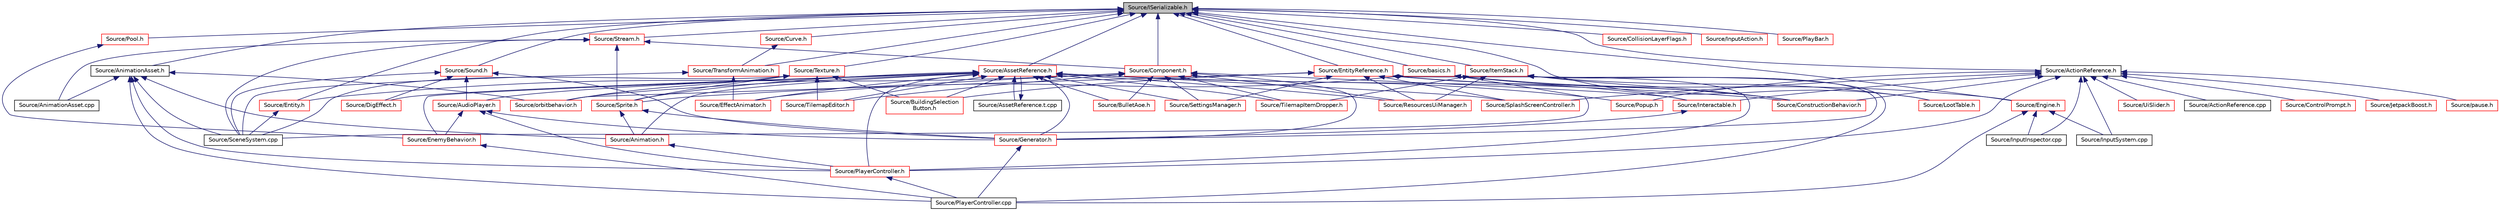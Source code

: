 digraph "Source/ISerializable.h"
{
 // LATEX_PDF_SIZE
  edge [fontname="Helvetica",fontsize="10",labelfontname="Helvetica",labelfontsize="10"];
  node [fontname="Helvetica",fontsize="10",shape=record];
  Node1 [label="Source/ISerializable.h",height=0.2,width=0.4,color="black", fillcolor="grey75", style="filled", fontcolor="black",tooltip="interface for all serializable objects"];
  Node1 -> Node2 [dir="back",color="midnightblue",fontsize="10",style="solid"];
  Node2 [label="Source/ActionReference.h",height=0.2,width=0.4,color="black", fillcolor="white", style="filled",URL="$ActionReference_8h.html",tooltip="a reference to an input Action"];
  Node2 -> Node3 [dir="back",color="midnightblue",fontsize="10",style="solid"];
  Node3 [label="Source/ActionReference.cpp",height=0.2,width=0.4,color="black", fillcolor="white", style="filled",URL="$ActionReference_8cpp.html",tooltip="a reference to an input Action"];
  Node2 -> Node4 [dir="back",color="midnightblue",fontsize="10",style="solid"];
  Node4 [label="Source/ConstructionBehavior.h",height=0.2,width=0.4,color="red", fillcolor="white", style="filled",URL="$ConstructionBehavior_8h.html",tooltip="handles the construction of towers and modification of terrain"];
  Node2 -> Node9 [dir="back",color="midnightblue",fontsize="10",style="solid"];
  Node9 [label="Source/ControlPrompt.h",height=0.2,width=0.4,color="red", fillcolor="white", style="filled",URL="$ControlPrompt_8h.html",tooltip="Displays a control prompt for an ActionReference."];
  Node2 -> Node14 [dir="back",color="midnightblue",fontsize="10",style="solid"];
  Node14 [label="Source/InputInspector.cpp",height=0.2,width=0.4,color="black", fillcolor="white", style="filled",URL="$InputInspector_8cpp.html",tooltip="Input system addition, holds Action and Debug info."];
  Node2 -> Node15 [dir="back",color="midnightblue",fontsize="10",style="solid"];
  Node15 [label="Source/InputSystem.cpp",height=0.2,width=0.4,color="black", fillcolor="white", style="filled",URL="$InputSystem_8cpp.html",tooltip="Input system, m_Handles key and mouse inputs."];
  Node2 -> Node16 [dir="back",color="midnightblue",fontsize="10",style="solid"];
  Node16 [label="Source/Interactable.h",height=0.2,width=0.4,color="red", fillcolor="white", style="filled",URL="$Interactable_8h.html",tooltip="Component which can be interacted with by pressing a button when nearby."];
  Node16 -> Node17 [dir="back",color="midnightblue",fontsize="10",style="solid"];
  Node17 [label="Source/Generator.h",height=0.2,width=0.4,color="red", fillcolor="white", style="filled",URL="$Generator_8h_source.html",tooltip=" "];
  Node17 -> Node19 [dir="back",color="midnightblue",fontsize="10",style="solid"];
  Node19 [label="Source/PlayerController.cpp",height=0.2,width=0.4,color="black", fillcolor="white", style="filled",URL="$PlayerController_8cpp.html",tooltip="PlayerController Behaviour Class."];
  Node2 -> Node24 [dir="back",color="midnightblue",fontsize="10",style="solid"];
  Node24 [label="Source/JetpackBoost.h",height=0.2,width=0.4,color="red", fillcolor="white", style="filled",URL="$JetpackBoost_8h_source.html",tooltip=" "];
  Node2 -> Node25 [dir="back",color="midnightblue",fontsize="10",style="solid"];
  Node25 [label="Source/pause.h",height=0.2,width=0.4,color="red", fillcolor="white", style="filled",URL="$pause_8h.html",tooltip="component that pauses the game"];
  Node2 -> Node27 [dir="back",color="midnightblue",fontsize="10",style="solid"];
  Node27 [label="Source/PlayerController.h",height=0.2,width=0.4,color="red", fillcolor="white", style="filled",URL="$PlayerController_8h.html",tooltip="PlayerController Behaviour Class."];
  Node27 -> Node19 [dir="back",color="midnightblue",fontsize="10",style="solid"];
  Node2 -> Node28 [dir="back",color="midnightblue",fontsize="10",style="solid"];
  Node28 [label="Source/Popup.h",height=0.2,width=0.4,color="red", fillcolor="white", style="filled",URL="$Popup_8h.html",tooltip="A popup is a behavior that will show a popup when a button is pressed."];
  Node2 -> Node30 [dir="back",color="midnightblue",fontsize="10",style="solid"];
  Node30 [label="Source/SplashScreenController.h",height=0.2,width=0.4,color="red", fillcolor="white", style="filled",URL="$SplashScreenController_8h_source.html",tooltip=" "];
  Node2 -> Node31 [dir="back",color="midnightblue",fontsize="10",style="solid"];
  Node31 [label="Source/UiSlider.h",height=0.2,width=0.4,color="red", fillcolor="white", style="filled",URL="$UiSlider_8h.html",tooltip="Ui Slider component."];
  Node1 -> Node33 [dir="back",color="midnightblue",fontsize="10",style="solid"];
  Node33 [label="Source/AnimationAsset.h",height=0.2,width=0.4,color="black", fillcolor="white", style="filled",URL="$AnimationAsset_8h.html",tooltip="Asset that contains information about a spritesheet animation."];
  Node33 -> Node34 [dir="back",color="midnightblue",fontsize="10",style="solid"];
  Node34 [label="Source/Animation.h",height=0.2,width=0.4,color="red", fillcolor="white", style="filled",URL="$Animation_8h.html",tooltip="animation component class"];
  Node34 -> Node27 [dir="back",color="midnightblue",fontsize="10",style="solid"];
  Node33 -> Node39 [dir="back",color="midnightblue",fontsize="10",style="solid"];
  Node39 [label="Source/AnimationAsset.cpp",height=0.2,width=0.4,color="black", fillcolor="white", style="filled",URL="$AnimationAsset_8cpp.html",tooltip="Asset that contains information about a spritesheet animation."];
  Node33 -> Node40 [dir="back",color="midnightblue",fontsize="10",style="solid"];
  Node40 [label="Source/orbitbehavior.h",height=0.2,width=0.4,color="red", fillcolor="white", style="filled",URL="$orbitbehavior_8h_source.html",tooltip=" "];
  Node33 -> Node19 [dir="back",color="midnightblue",fontsize="10",style="solid"];
  Node33 -> Node27 [dir="back",color="midnightblue",fontsize="10",style="solid"];
  Node33 -> Node41 [dir="back",color="midnightblue",fontsize="10",style="solid"];
  Node41 [label="Source/SceneSystem.cpp",height=0.2,width=0.4,color="black", fillcolor="white", style="filled",URL="$SceneSystem_8cpp.html",tooltip="handles the process of resetting and changing scenes"];
  Node1 -> Node42 [dir="back",color="midnightblue",fontsize="10",style="solid"];
  Node42 [label="Source/AssetReference.h",height=0.2,width=0.4,color="red", fillcolor="white", style="filled",URL="$AssetReference_8h.html",tooltip="a reference to an Asset"];
  Node42 -> Node34 [dir="back",color="midnightblue",fontsize="10",style="solid"];
  Node42 -> Node43 [dir="back",color="midnightblue",fontsize="10",style="solid"];
  Node43 [label="Source/AssetReference.t.cpp",height=0.2,width=0.4,color="black", fillcolor="white", style="filled",URL="$AssetReference_8t_8cpp.html",tooltip="a reference to an Asset"];
  Node43 -> Node42 [dir="back",color="midnightblue",fontsize="10",style="solid"];
  Node42 -> Node44 [dir="back",color="midnightblue",fontsize="10",style="solid"];
  Node44 [label="Source/AudioPlayer.h",height=0.2,width=0.4,color="red", fillcolor="white", style="filled",URL="$AudioPlayer_8h.html",tooltip="Component that plays audio."];
  Node44 -> Node46 [dir="back",color="midnightblue",fontsize="10",style="solid"];
  Node46 [label="Source/EnemyBehavior.h",height=0.2,width=0.4,color="red", fillcolor="white", style="filled",URL="$EnemyBehavior_8h_source.html",tooltip=" "];
  Node46 -> Node19 [dir="back",color="midnightblue",fontsize="10",style="solid"];
  Node44 -> Node17 [dir="back",color="midnightblue",fontsize="10",style="solid"];
  Node44 -> Node27 [dir="back",color="midnightblue",fontsize="10",style="solid"];
  Node42 -> Node53 [dir="back",color="midnightblue",fontsize="10",style="solid"];
  Node53 [label="Source/BuildingSelection\lButton.h",height=0.2,width=0.4,color="red", fillcolor="white", style="filled",URL="$BuildingSelectionButton_8h.html",tooltip="button that selects which building the ConstructionManager should place"];
  Node42 -> Node54 [dir="back",color="midnightblue",fontsize="10",style="solid"];
  Node54 [label="Source/BulletAoe.h",height=0.2,width=0.4,color="red", fillcolor="white", style="filled",URL="$BulletAoe_8h_source.html",tooltip=" "];
  Node42 -> Node4 [dir="back",color="midnightblue",fontsize="10",style="solid"];
  Node42 -> Node55 [dir="back",color="midnightblue",fontsize="10",style="solid"];
  Node55 [label="Source/DigEffect.h",height=0.2,width=0.4,color="red", fillcolor="white", style="filled",URL="$DigEffect_8h_source.html",tooltip=" "];
  Node42 -> Node56 [dir="back",color="midnightblue",fontsize="10",style="solid"];
  Node56 [label="Source/EffectAnimator.h",height=0.2,width=0.4,color="red", fillcolor="white", style="filled",URL="$EffectAnimator_8h.html",tooltip="Component that animates a Transform's matrix."];
  Node42 -> Node46 [dir="back",color="midnightblue",fontsize="10",style="solid"];
  Node42 -> Node17 [dir="back",color="midnightblue",fontsize="10",style="solid"];
  Node42 -> Node40 [dir="back",color="midnightblue",fontsize="10",style="solid"];
  Node42 -> Node27 [dir="back",color="midnightblue",fontsize="10",style="solid"];
  Node42 -> Node28 [dir="back",color="midnightblue",fontsize="10",style="solid"];
  Node42 -> Node58 [dir="back",color="midnightblue",fontsize="10",style="solid"];
  Node58 [label="Source/ResourcesUiManager.h",height=0.2,width=0.4,color="red", fillcolor="white", style="filled",URL="$ResourcesUiManager_8h.html",tooltip="Component that manages the UI for displaying what resources a player currently has."];
  Node42 -> Node60 [dir="back",color="midnightblue",fontsize="10",style="solid"];
  Node60 [label="Source/SettingsManager.h",height=0.2,width=0.4,color="red", fillcolor="white", style="filled",URL="$SettingsManager_8h.html",tooltip="Settings Manager Class."];
  Node42 -> Node30 [dir="back",color="midnightblue",fontsize="10",style="solid"];
  Node42 -> Node61 [dir="back",color="midnightblue",fontsize="10",style="solid"];
  Node61 [label="Source/Sprite.h",height=0.2,width=0.4,color="red", fillcolor="white", style="filled",URL="$Sprite_8h_source.html",tooltip=" "];
  Node61 -> Node34 [dir="back",color="midnightblue",fontsize="10",style="solid"];
  Node61 -> Node17 [dir="back",color="midnightblue",fontsize="10",style="solid"];
  Node42 -> Node82 [dir="back",color="midnightblue",fontsize="10",style="solid"];
  Node82 [label="Source/TilemapEditor.h",height=0.2,width=0.4,color="red", fillcolor="white", style="filled",URL="$TilemapEditor_8h.html",tooltip="Component that allows direct editing of a Tilemap."];
  Node42 -> Node83 [dir="back",color="midnightblue",fontsize="10",style="solid"];
  Node83 [label="Source/TilemapItemDropper.h",height=0.2,width=0.4,color="red", fillcolor="white", style="filled",URL="$TilemapItemDropper_8h.html",tooltip="Drops an item whenever a tile is broken."];
  Node1 -> Node85 [dir="back",color="midnightblue",fontsize="10",style="solid"];
  Node85 [label="Source/basics.h",height=0.2,width=0.4,color="red", fillcolor="white", style="filled",URL="$basics_8h_source.html",tooltip=" "];
  Node85 -> Node4 [dir="back",color="midnightblue",fontsize="10",style="solid"];
  Node85 -> Node56 [dir="back",color="midnightblue",fontsize="10",style="solid"];
  Node85 -> Node145 [dir="back",color="midnightblue",fontsize="10",style="solid"];
  Node145 [label="Source/Engine.h",height=0.2,width=0.4,color="red", fillcolor="white", style="filled",URL="$Engine_8h.html",tooltip="Engine class."];
  Node145 -> Node14 [dir="back",color="midnightblue",fontsize="10",style="solid"];
  Node145 -> Node15 [dir="back",color="midnightblue",fontsize="10",style="solid"];
  Node145 -> Node19 [dir="back",color="midnightblue",fontsize="10",style="solid"];
  Node85 -> Node41 [dir="back",color="midnightblue",fontsize="10",style="solid"];
  Node1 -> Node175 [dir="back",color="midnightblue",fontsize="10",style="solid"];
  Node175 [label="Source/CollisionLayerFlags.h",height=0.2,width=0.4,color="red", fillcolor="white", style="filled",URL="$CollisionLayerFlags_8h.html",tooltip="struct that determines which collision layers to interact with"];
  Node1 -> Node178 [dir="back",color="midnightblue",fontsize="10",style="solid"];
  Node178 [label="Source/Component.h",height=0.2,width=0.4,color="red", fillcolor="white", style="filled",URL="$Component_8h.html",tooltip="Virtual component header."];
  Node178 -> Node54 [dir="back",color="midnightblue",fontsize="10",style="solid"];
  Node178 -> Node192 [dir="back",color="midnightblue",fontsize="10",style="solid"];
  Node192 [label="Source/Entity.h",height=0.2,width=0.4,color="red", fillcolor="white", style="filled",URL="$Entity_8h.html",tooltip="Entity class which holds Components."];
  Node192 -> Node41 [dir="back",color="midnightblue",fontsize="10",style="solid"];
  Node178 -> Node17 [dir="back",color="midnightblue",fontsize="10",style="solid"];
  Node178 -> Node16 [dir="back",color="midnightblue",fontsize="10",style="solid"];
  Node178 -> Node58 [dir="back",color="midnightblue",fontsize="10",style="solid"];
  Node178 -> Node60 [dir="back",color="midnightblue",fontsize="10",style="solid"];
  Node178 -> Node61 [dir="back",color="midnightblue",fontsize="10",style="solid"];
  Node178 -> Node82 [dir="back",color="midnightblue",fontsize="10",style="solid"];
  Node178 -> Node83 [dir="back",color="midnightblue",fontsize="10",style="solid"];
  Node1 -> Node142 [dir="back",color="midnightblue",fontsize="10",style="solid"];
  Node142 [label="Source/Curve.h",height=0.2,width=0.4,color="red", fillcolor="white", style="filled",URL="$Curve_8h.html",tooltip="class for interpolating between sequences of values"];
  Node142 -> Node143 [dir="back",color="midnightblue",fontsize="10",style="solid"];
  Node143 [label="Source/TransformAnimation.h",height=0.2,width=0.4,color="red", fillcolor="white", style="filled",URL="$TransformAnimation_8h.html",tooltip="Asset that animates a Transform with Curves."];
  Node143 -> Node56 [dir="back",color="midnightblue",fontsize="10",style="solid"];
  Node143 -> Node41 [dir="back",color="midnightblue",fontsize="10",style="solid"];
  Node1 -> Node145 [dir="back",color="midnightblue",fontsize="10",style="solid"];
  Node1 -> Node192 [dir="back",color="midnightblue",fontsize="10",style="solid"];
  Node1 -> Node204 [dir="back",color="midnightblue",fontsize="10",style="solid"];
  Node204 [label="Source/EntityReference.h",height=0.2,width=0.4,color="red", fillcolor="white", style="filled",URL="$EntityReference_8h.html",tooltip="a reference to an Entity in the scene"];
  Node204 -> Node53 [dir="back",color="midnightblue",fontsize="10",style="solid"];
  Node204 -> Node4 [dir="back",color="midnightblue",fontsize="10",style="solid"];
  Node204 -> Node16 [dir="back",color="midnightblue",fontsize="10",style="solid"];
  Node204 -> Node40 [dir="back",color="midnightblue",fontsize="10",style="solid"];
  Node204 -> Node27 [dir="back",color="midnightblue",fontsize="10",style="solid"];
  Node204 -> Node58 [dir="back",color="midnightblue",fontsize="10",style="solid"];
  Node204 -> Node60 [dir="back",color="midnightblue",fontsize="10",style="solid"];
  Node204 -> Node30 [dir="back",color="midnightblue",fontsize="10",style="solid"];
  Node1 -> Node205 [dir="back",color="midnightblue",fontsize="10",style="solid"];
  Node205 [label="Source/InputAction.h",height=0.2,width=0.4,color="red", fillcolor="white", style="filled",URL="$InputAction_8h.html",tooltip="action class, used to track an action with dynamic input"];
  Node1 -> Node206 [dir="back",color="midnightblue",fontsize="10",style="solid"];
  Node206 [label="Source/ItemStack.h",height=0.2,width=0.4,color="red", fillcolor="white", style="filled",URL="$ItemStack_8h.html",tooltip="a stack of multiple items of the same type"];
  Node206 -> Node4 [dir="back",color="midnightblue",fontsize="10",style="solid"];
  Node206 -> Node17 [dir="back",color="midnightblue",fontsize="10",style="solid"];
  Node206 -> Node207 [dir="back",color="midnightblue",fontsize="10",style="solid"];
  Node207 [label="Source/LootTable.h",height=0.2,width=0.4,color="red", fillcolor="white", style="filled",URL="$LootTable_8h.html",tooltip="class for dropping configurable loot"];
  Node206 -> Node19 [dir="back",color="midnightblue",fontsize="10",style="solid"];
  Node206 -> Node58 [dir="back",color="midnightblue",fontsize="10",style="solid"];
  Node206 -> Node83 [dir="back",color="midnightblue",fontsize="10",style="solid"];
  Node1 -> Node207 [dir="back",color="midnightblue",fontsize="10",style="solid"];
  Node1 -> Node208 [dir="back",color="midnightblue",fontsize="10",style="solid"];
  Node208 [label="Source/PlayBar.h",height=0.2,width=0.4,color="red", fillcolor="white", style="filled",URL="$PlayBar_8h.html",tooltip="UI Bar that handles playing, pausing, and autosaves of the scene."];
  Node1 -> Node134 [dir="back",color="midnightblue",fontsize="10",style="solid"];
  Node134 [label="Source/Pool.h",height=0.2,width=0.4,color="red", fillcolor="white", style="filled",URL="$Pool_8h.html",tooltip="Used for Pools like Time or Health."];
  Node134 -> Node46 [dir="back",color="midnightblue",fontsize="10",style="solid"];
  Node1 -> Node209 [dir="back",color="midnightblue",fontsize="10",style="solid"];
  Node209 [label="Source/Sound.h",height=0.2,width=0.4,color="red", fillcolor="white", style="filled",URL="$Sound_8h.html",tooltip="Wrapper class for FMOD sounds."];
  Node209 -> Node44 [dir="back",color="midnightblue",fontsize="10",style="solid"];
  Node209 -> Node55 [dir="back",color="midnightblue",fontsize="10",style="solid"];
  Node209 -> Node17 [dir="back",color="midnightblue",fontsize="10",style="solid"];
  Node209 -> Node41 [dir="back",color="midnightblue",fontsize="10",style="solid"];
  Node1 -> Node210 [dir="back",color="midnightblue",fontsize="10",style="solid"];
  Node210 [label="Source/Stream.h",height=0.2,width=0.4,color="red", fillcolor="white", style="filled",URL="$Stream_8h.html",tooltip="JSON File reading/writing."];
  Node210 -> Node39 [dir="back",color="midnightblue",fontsize="10",style="solid"];
  Node210 -> Node178 [dir="back",color="midnightblue",fontsize="10",style="solid"];
  Node210 -> Node41 [dir="back",color="midnightblue",fontsize="10",style="solid"];
  Node210 -> Node61 [dir="back",color="midnightblue",fontsize="10",style="solid"];
  Node1 -> Node212 [dir="back",color="midnightblue",fontsize="10",style="solid"];
  Node212 [label="Source/Texture.h",height=0.2,width=0.4,color="red", fillcolor="white", style="filled",URL="$Texture_8h.html",tooltip="Header for the OpenGL texture wrapper."];
  Node212 -> Node53 [dir="back",color="midnightblue",fontsize="10",style="solid"];
  Node212 -> Node40 [dir="back",color="midnightblue",fontsize="10",style="solid"];
  Node212 -> Node41 [dir="back",color="midnightblue",fontsize="10",style="solid"];
  Node212 -> Node61 [dir="back",color="midnightblue",fontsize="10",style="solid"];
  Node212 -> Node82 [dir="back",color="midnightblue",fontsize="10",style="solid"];
  Node1 -> Node143 [dir="back",color="midnightblue",fontsize="10",style="solid"];
}
